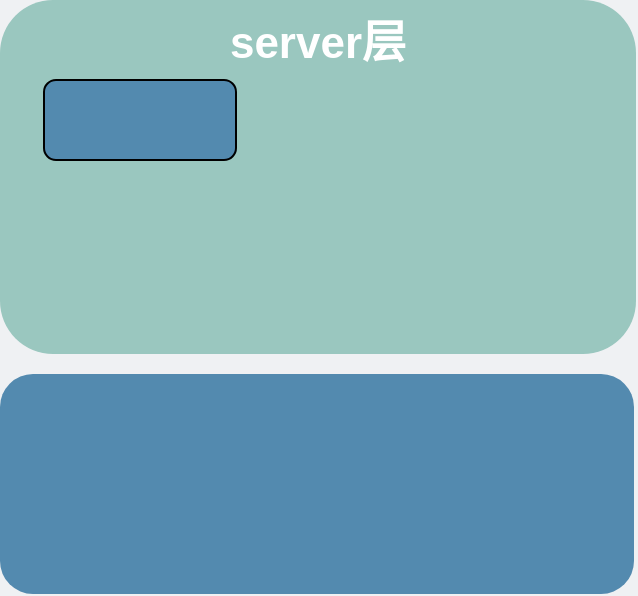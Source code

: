 <mxfile version="16.6.7" type="github">
  <diagram id="3228e29e-7158-1315-38df-8450db1d8a1d" name="Page-1">
    <mxGraphModel dx="514" dy="699" grid="0" gridSize="10" guides="1" tooltips="1" connect="1" arrows="1" fold="1" page="1" pageScale="1" pageWidth="600" pageHeight="250" background="#EFF1F3" math="0" shadow="0">
      <root>
        <mxCell id="0" />
        <mxCell id="1" parent="0" />
        <mxCell id="23iM9Gp5Ji6-i4gFpPbt-1" value="" style="rounded=1;whiteSpace=wrap;html=1;fillColor=#538AAF;strokeColor=none;" vertex="1" parent="1">
          <mxGeometry x="180" y="195" width="317" height="110" as="geometry" />
        </mxCell>
        <mxCell id="23iM9Gp5Ji6-i4gFpPbt-2" value="" style="rounded=1;whiteSpace=wrap;html=1;fillColor=#9AC7BF;strokeColor=none;" vertex="1" parent="1">
          <mxGeometry x="180" y="8" width="318" height="177" as="geometry" />
        </mxCell>
        <mxCell id="23iM9Gp5Ji6-i4gFpPbt-3" value="&lt;font color=&quot;#ffffff&quot; size=&quot;1&quot;&gt;&lt;b style=&quot;font-size: 22px&quot;&gt;server层&lt;/b&gt;&lt;/font&gt;" style="text;html=1;strokeColor=none;fillColor=none;align=center;verticalAlign=middle;whiteSpace=wrap;rounded=0;" vertex="1" parent="1">
          <mxGeometry x="287.5" y="14" width="102" height="32" as="geometry" />
        </mxCell>
        <mxCell id="23iM9Gp5Ji6-i4gFpPbt-4" value="" style="rounded=1;whiteSpace=wrap;html=1;fontSize=22;fontColor=#FFFFFF;fillColor=#538AAF;" vertex="1" parent="1">
          <mxGeometry x="202" y="48" width="96" height="40" as="geometry" />
        </mxCell>
      </root>
    </mxGraphModel>
  </diagram>
</mxfile>
